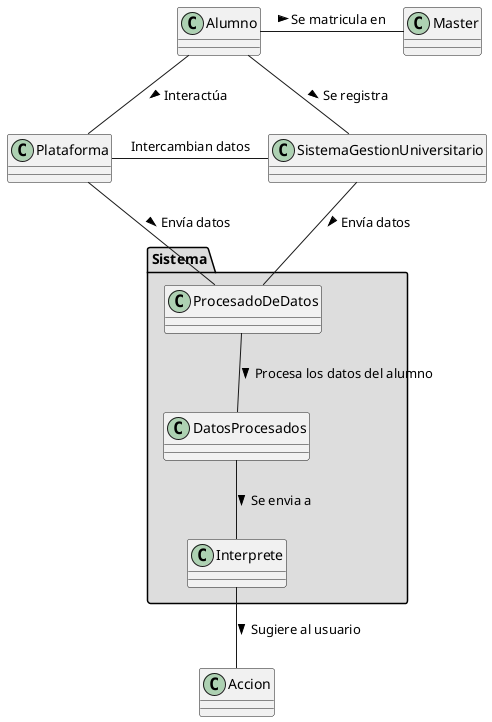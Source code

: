 @startuml Clases

package "Sistema" #DDDDDD {
    class ProcesadoDeDatos
    class DatosProcesados
    class Interprete
}

Alumno -r- Master : Se matricula en >
Alumno -- Plataforma : Interactúa >
Alumno -d- SistemaGestionUniversitario : Se registra >


ProcesadoDeDatos -- DatosProcesados : Procesa los datos del alumno >

Plataforma -r- SistemaGestionUniversitario : Intercambian datos

SistemaGestionUniversitario -- ProcesadoDeDatos : Envía datos >
Plataforma -- ProcesadoDeDatos : Envía datos >

DatosProcesados -- Interprete : Se envia a >

Interprete -- Accion : Sugiere al usuario >

@enduml
